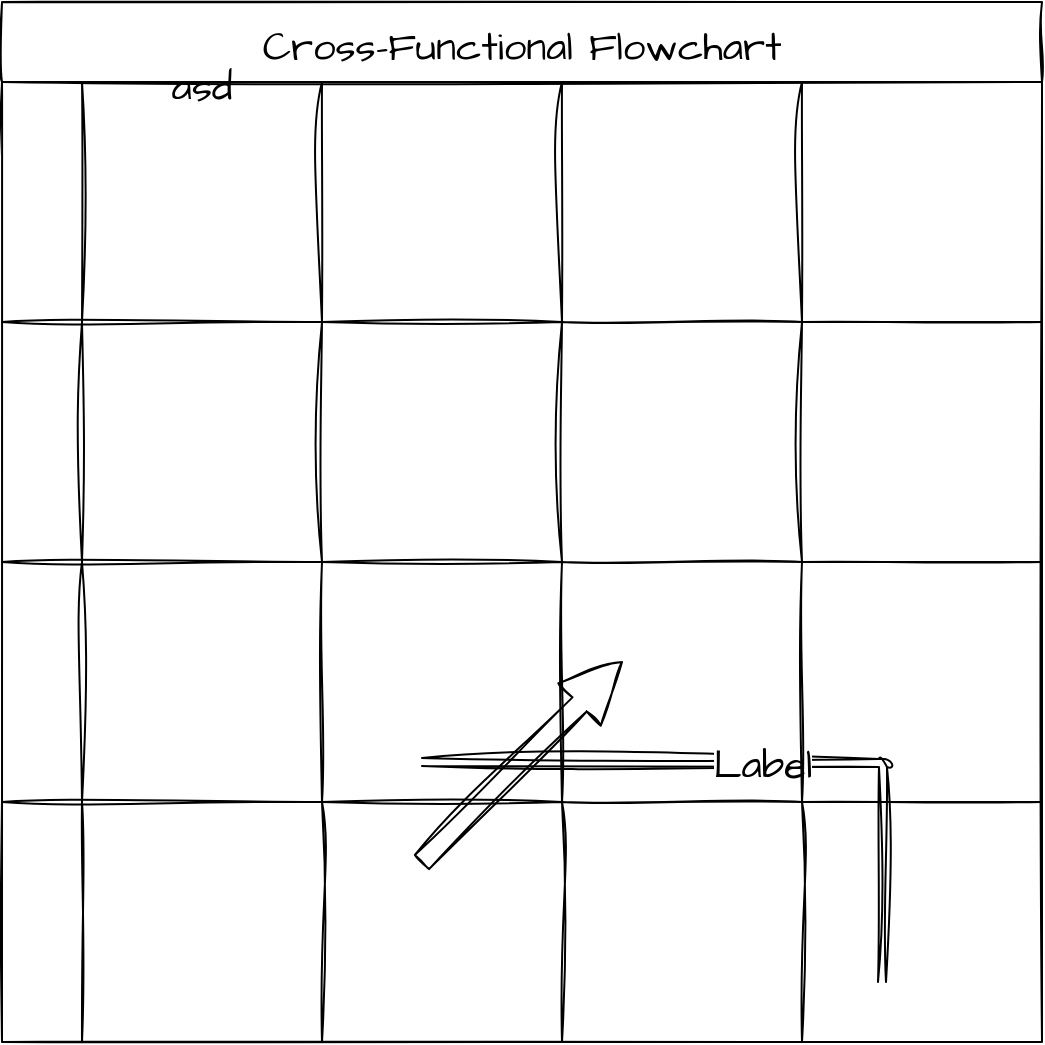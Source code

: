 <mxfile>
    <diagram id="ilDqZLAEAEs3kMSSK7eE" name="第 1 页">
        <mxGraphModel dx="839" dy="1710" grid="1" gridSize="10" guides="1" tooltips="1" connect="1" arrows="1" fold="1" page="1" pageScale="1" pageWidth="827" pageHeight="1169" math="0" shadow="0">
            <root>
                <mxCell id="0"/>
                <mxCell id="1" parent="0"/>
                <mxCell id="2" value="" style="endArrow=classic;html=1;sketch=1;hachureGap=4;jiggle=2;curveFitting=1;fontFamily=Architects Daughter;fontSource=https%3A%2F%2Ffonts.googleapis.com%2Fcss%3Ffamily%3DArchitects%2BDaughter;fontSize=16;shape=link;edgeStyle=orthogonalEdgeStyle;" edge="1" parent="1">
                    <mxGeometry relative="1" as="geometry">
                        <mxPoint x="250" y="200" as="sourcePoint"/>
                        <mxPoint x="480" y="310" as="targetPoint"/>
                    </mxGeometry>
                </mxCell>
                <mxCell id="3" value="Label" style="edgeLabel;resizable=0;html=1;align=center;verticalAlign=middle;sketch=1;hachureGap=4;jiggle=2;curveFitting=1;fontFamily=Architects Daughter;fontSource=https%3A%2F%2Ffonts.googleapis.com%2Fcss%3Ffamily%3DArchitects%2BDaughter;fontSize=20;" connectable="0" vertex="1" parent="2">
                    <mxGeometry relative="1" as="geometry"/>
                </mxCell>
                <mxCell id="4" value="" style="endArrow=classic;startArrow=classic;html=1;sketch=1;hachureGap=4;jiggle=2;curveFitting=1;fontFamily=Architects Daughter;fontSource=https%3A%2F%2Ffonts.googleapis.com%2Fcss%3Ffamily%3DArchitects%2BDaughter;fontSize=16;shape=arrow;" edge="1" parent="1">
                    <mxGeometry width="100" height="100" relative="1" as="geometry">
                        <mxPoint x="250" y="250" as="sourcePoint"/>
                        <mxPoint x="350" y="150" as="targetPoint"/>
                    </mxGeometry>
                </mxCell>
                <mxCell id="5" value="Cross-Functional Flowchart" style="shape=table;childLayout=tableLayout;startSize=40;collapsible=0;recursiveResize=0;expand=0;sketch=1;hachureGap=4;jiggle=2;curveFitting=1;fontFamily=Architects Daughter;fontSource=https%3A%2F%2Ffonts.googleapis.com%2Fcss%3Ffamily%3DArchitects%2BDaughter;fontSize=20;" vertex="1" parent="1">
                    <mxGeometry x="40" y="-180" width="520" height="520" as="geometry"/>
                </mxCell>
                <mxCell id="6" value="" style="shape=tableRow;horizontal=0;swimlaneHead=0;swimlaneBody=0;top=0;left=0;bottom=0;right=0;dropTarget=0;fontStyle=0;fillColor=none;points=[[0,0.5],[1,0.5]];portConstraint=eastwest;startSize=40;collapsible=0;recursiveResize=0;expand=0;sketch=1;hachureGap=4;jiggle=2;curveFitting=1;fontFamily=Architects Daughter;fontSource=https%3A%2F%2Ffonts.googleapis.com%2Fcss%3Ffamily%3DArchitects%2BDaughter;fontSize=20;" vertex="1" parent="5">
                    <mxGeometry y="40" width="520" height="120" as="geometry"/>
                </mxCell>
                <mxCell id="7" value="asd" style="swimlane;swimlaneHead=0;swimlaneBody=0;fontStyle=0;connectable=0;fillColor=none;startSize=0;collapsible=0;recursiveResize=0;expand=0;sketch=1;hachureGap=4;jiggle=2;curveFitting=1;fontFamily=Architects Daughter;fontSource=https%3A%2F%2Ffonts.googleapis.com%2Fcss%3Ffamily%3DArchitects%2BDaughter;fontSize=20;" vertex="1" parent="6">
                    <mxGeometry x="40" width="120" height="120" as="geometry">
                        <mxRectangle width="120" height="120" as="alternateBounds"/>
                    </mxGeometry>
                </mxCell>
                <mxCell id="8" value="" style="swimlane;swimlaneHead=0;swimlaneBody=0;fontStyle=0;connectable=0;fillColor=none;startSize=0;collapsible=0;recursiveResize=0;expand=0;sketch=1;hachureGap=4;jiggle=2;curveFitting=1;fontFamily=Architects Daughter;fontSource=https%3A%2F%2Ffonts.googleapis.com%2Fcss%3Ffamily%3DArchitects%2BDaughter;fontSize=20;" vertex="1" parent="6">
                    <mxGeometry x="160" width="120" height="120" as="geometry">
                        <mxRectangle width="120" height="120" as="alternateBounds"/>
                    </mxGeometry>
                </mxCell>
                <mxCell id="9" value="" style="swimlane;swimlaneHead=0;swimlaneBody=0;fontStyle=0;connectable=0;fillColor=none;startSize=0;collapsible=0;recursiveResize=0;expand=0;sketch=1;hachureGap=4;jiggle=2;curveFitting=1;fontFamily=Architects Daughter;fontSource=https%3A%2F%2Ffonts.googleapis.com%2Fcss%3Ffamily%3DArchitects%2BDaughter;fontSize=20;" vertex="1" parent="6">
                    <mxGeometry x="280" width="120" height="120" as="geometry">
                        <mxRectangle width="120" height="120" as="alternateBounds"/>
                    </mxGeometry>
                </mxCell>
                <mxCell id="10" value="" style="swimlane;swimlaneHead=0;swimlaneBody=0;fontStyle=0;connectable=0;fillColor=none;startSize=0;collapsible=0;recursiveResize=0;expand=0;sketch=1;hachureGap=4;jiggle=2;curveFitting=1;fontFamily=Architects Daughter;fontSource=https%3A%2F%2Ffonts.googleapis.com%2Fcss%3Ffamily%3DArchitects%2BDaughter;fontSize=20;" vertex="1" parent="6">
                    <mxGeometry x="400" width="120" height="120" as="geometry">
                        <mxRectangle width="120" height="120" as="alternateBounds"/>
                    </mxGeometry>
                </mxCell>
                <mxCell id="11" value="" style="shape=tableRow;horizontal=0;swimlaneHead=0;swimlaneBody=0;top=0;left=0;bottom=0;right=0;dropTarget=0;fontStyle=0;fillColor=none;points=[[0,0.5],[1,0.5]];portConstraint=eastwest;startSize=40;collapsible=0;recursiveResize=0;expand=0;sketch=1;hachureGap=4;jiggle=2;curveFitting=1;fontFamily=Architects Daughter;fontSource=https%3A%2F%2Ffonts.googleapis.com%2Fcss%3Ffamily%3DArchitects%2BDaughter;fontSize=20;" vertex="1" parent="5">
                    <mxGeometry y="160" width="520" height="120" as="geometry"/>
                </mxCell>
                <mxCell id="12" value="" style="swimlane;swimlaneHead=0;swimlaneBody=0;fontStyle=0;connectable=0;fillColor=none;startSize=0;collapsible=0;recursiveResize=0;expand=0;sketch=1;hachureGap=4;jiggle=2;curveFitting=1;fontFamily=Architects Daughter;fontSource=https%3A%2F%2Ffonts.googleapis.com%2Fcss%3Ffamily%3DArchitects%2BDaughter;fontSize=20;" vertex="1" parent="11">
                    <mxGeometry x="40" width="120" height="120" as="geometry">
                        <mxRectangle width="120" height="120" as="alternateBounds"/>
                    </mxGeometry>
                </mxCell>
                <mxCell id="13" value="" style="swimlane;swimlaneHead=0;swimlaneBody=0;fontStyle=0;connectable=0;fillColor=none;startSize=0;collapsible=0;recursiveResize=0;expand=0;sketch=1;hachureGap=4;jiggle=2;curveFitting=1;fontFamily=Architects Daughter;fontSource=https%3A%2F%2Ffonts.googleapis.com%2Fcss%3Ffamily%3DArchitects%2BDaughter;fontSize=20;" vertex="1" parent="11">
                    <mxGeometry x="160" width="120" height="120" as="geometry">
                        <mxRectangle width="120" height="120" as="alternateBounds"/>
                    </mxGeometry>
                </mxCell>
                <mxCell id="14" value="" style="swimlane;swimlaneHead=0;swimlaneBody=0;fontStyle=0;connectable=0;fillColor=none;startSize=0;collapsible=0;recursiveResize=0;expand=0;sketch=1;hachureGap=4;jiggle=2;curveFitting=1;fontFamily=Architects Daughter;fontSource=https%3A%2F%2Ffonts.googleapis.com%2Fcss%3Ffamily%3DArchitects%2BDaughter;fontSize=20;" vertex="1" parent="11">
                    <mxGeometry x="280" width="120" height="120" as="geometry">
                        <mxRectangle width="120" height="120" as="alternateBounds"/>
                    </mxGeometry>
                </mxCell>
                <mxCell id="15" value="" style="swimlane;swimlaneHead=0;swimlaneBody=0;fontStyle=0;connectable=0;fillColor=none;startSize=0;collapsible=0;recursiveResize=0;expand=0;sketch=1;hachureGap=4;jiggle=2;curveFitting=1;fontFamily=Architects Daughter;fontSource=https%3A%2F%2Ffonts.googleapis.com%2Fcss%3Ffamily%3DArchitects%2BDaughter;fontSize=20;" vertex="1" parent="11">
                    <mxGeometry x="400" width="120" height="120" as="geometry">
                        <mxRectangle width="120" height="120" as="alternateBounds"/>
                    </mxGeometry>
                </mxCell>
                <mxCell id="16" value="" style="shape=tableRow;horizontal=0;swimlaneHead=0;swimlaneBody=0;top=0;left=0;bottom=0;right=0;dropTarget=0;fontStyle=0;fillColor=none;points=[[0,0.5],[1,0.5]];portConstraint=eastwest;startSize=40;collapsible=0;recursiveResize=0;expand=0;sketch=1;hachureGap=4;jiggle=2;curveFitting=1;fontFamily=Architects Daughter;fontSource=https%3A%2F%2Ffonts.googleapis.com%2Fcss%3Ffamily%3DArchitects%2BDaughter;fontSize=20;" vertex="1" parent="5">
                    <mxGeometry y="280" width="520" height="120" as="geometry"/>
                </mxCell>
                <mxCell id="17" value="" style="swimlane;swimlaneHead=0;swimlaneBody=0;fontStyle=0;connectable=0;fillColor=none;startSize=0;collapsible=0;recursiveResize=0;expand=0;sketch=1;hachureGap=4;jiggle=2;curveFitting=1;fontFamily=Architects Daughter;fontSource=https%3A%2F%2Ffonts.googleapis.com%2Fcss%3Ffamily%3DArchitects%2BDaughter;fontSize=20;" vertex="1" parent="16">
                    <mxGeometry x="40" width="120" height="120" as="geometry">
                        <mxRectangle width="120" height="120" as="alternateBounds"/>
                    </mxGeometry>
                </mxCell>
                <mxCell id="18" value="" style="swimlane;swimlaneHead=0;swimlaneBody=0;fontStyle=0;connectable=0;fillColor=none;startSize=0;collapsible=0;recursiveResize=0;expand=0;sketch=1;hachureGap=4;jiggle=2;curveFitting=1;fontFamily=Architects Daughter;fontSource=https%3A%2F%2Ffonts.googleapis.com%2Fcss%3Ffamily%3DArchitects%2BDaughter;fontSize=20;" vertex="1" parent="16">
                    <mxGeometry x="160" width="120" height="120" as="geometry">
                        <mxRectangle width="120" height="120" as="alternateBounds"/>
                    </mxGeometry>
                </mxCell>
                <mxCell id="19" value="" style="swimlane;swimlaneHead=0;swimlaneBody=0;fontStyle=0;connectable=0;fillColor=none;startSize=0;collapsible=0;recursiveResize=0;expand=0;sketch=1;hachureGap=4;jiggle=2;curveFitting=1;fontFamily=Architects Daughter;fontSource=https%3A%2F%2Ffonts.googleapis.com%2Fcss%3Ffamily%3DArchitects%2BDaughter;fontSize=20;" vertex="1" parent="16">
                    <mxGeometry x="280" width="120" height="120" as="geometry">
                        <mxRectangle width="120" height="120" as="alternateBounds"/>
                    </mxGeometry>
                </mxCell>
                <mxCell id="20" value="" style="swimlane;swimlaneHead=0;swimlaneBody=0;fontStyle=0;connectable=0;fillColor=none;startSize=0;collapsible=0;recursiveResize=0;expand=0;sketch=1;hachureGap=4;jiggle=2;curveFitting=1;fontFamily=Architects Daughter;fontSource=https%3A%2F%2Ffonts.googleapis.com%2Fcss%3Ffamily%3DArchitects%2BDaughter;fontSize=20;" vertex="1" parent="16">
                    <mxGeometry x="400" width="120" height="120" as="geometry">
                        <mxRectangle width="120" height="120" as="alternateBounds"/>
                    </mxGeometry>
                </mxCell>
                <mxCell id="21" value="" style="shape=tableRow;horizontal=0;swimlaneHead=0;swimlaneBody=0;top=0;left=0;bottom=0;right=0;dropTarget=0;fontStyle=0;fillColor=none;points=[[0,0.5],[1,0.5]];portConstraint=eastwest;startSize=40;collapsible=0;recursiveResize=0;expand=0;sketch=1;hachureGap=4;jiggle=2;curveFitting=1;fontFamily=Architects Daughter;fontSource=https%3A%2F%2Ffonts.googleapis.com%2Fcss%3Ffamily%3DArchitects%2BDaughter;fontSize=20;" vertex="1" parent="5">
                    <mxGeometry y="400" width="520" height="120" as="geometry"/>
                </mxCell>
                <mxCell id="22" value="" style="swimlane;swimlaneHead=0;swimlaneBody=0;fontStyle=0;connectable=0;fillColor=none;startSize=0;collapsible=0;recursiveResize=0;expand=0;sketch=1;hachureGap=4;jiggle=2;curveFitting=1;fontFamily=Architects Daughter;fontSource=https%3A%2F%2Ffonts.googleapis.com%2Fcss%3Ffamily%3DArchitects%2BDaughter;fontSize=20;" vertex="1" parent="21">
                    <mxGeometry x="40" width="120" height="120" as="geometry">
                        <mxRectangle width="120" height="120" as="alternateBounds"/>
                    </mxGeometry>
                </mxCell>
                <mxCell id="23" value="" style="swimlane;swimlaneHead=0;swimlaneBody=0;fontStyle=0;connectable=0;fillColor=none;startSize=0;collapsible=0;recursiveResize=0;expand=0;sketch=1;hachureGap=4;jiggle=2;curveFitting=1;fontFamily=Architects Daughter;fontSource=https%3A%2F%2Ffonts.googleapis.com%2Fcss%3Ffamily%3DArchitects%2BDaughter;fontSize=20;" vertex="1" parent="21">
                    <mxGeometry x="160" width="120" height="120" as="geometry">
                        <mxRectangle width="120" height="120" as="alternateBounds"/>
                    </mxGeometry>
                </mxCell>
                <mxCell id="24" value="" style="swimlane;swimlaneHead=0;swimlaneBody=0;fontStyle=0;connectable=0;fillColor=none;startSize=0;collapsible=0;recursiveResize=0;expand=0;sketch=1;hachureGap=4;jiggle=2;curveFitting=1;fontFamily=Architects Daughter;fontSource=https%3A%2F%2Ffonts.googleapis.com%2Fcss%3Ffamily%3DArchitects%2BDaughter;fontSize=20;" vertex="1" parent="21">
                    <mxGeometry x="280" width="120" height="120" as="geometry">
                        <mxRectangle width="120" height="120" as="alternateBounds"/>
                    </mxGeometry>
                </mxCell>
                <mxCell id="25" value="" style="swimlane;swimlaneHead=0;swimlaneBody=0;fontStyle=0;connectable=0;fillColor=none;startSize=0;collapsible=0;recursiveResize=0;expand=0;sketch=1;hachureGap=4;jiggle=2;curveFitting=1;fontFamily=Architects Daughter;fontSource=https%3A%2F%2Ffonts.googleapis.com%2Fcss%3Ffamily%3DArchitects%2BDaughter;fontSize=20;" vertex="1" parent="21">
                    <mxGeometry x="400" width="120" height="120" as="geometry">
                        <mxRectangle width="120" height="120" as="alternateBounds"/>
                    </mxGeometry>
                </mxCell>
            </root>
        </mxGraphModel>
    </diagram>
</mxfile>